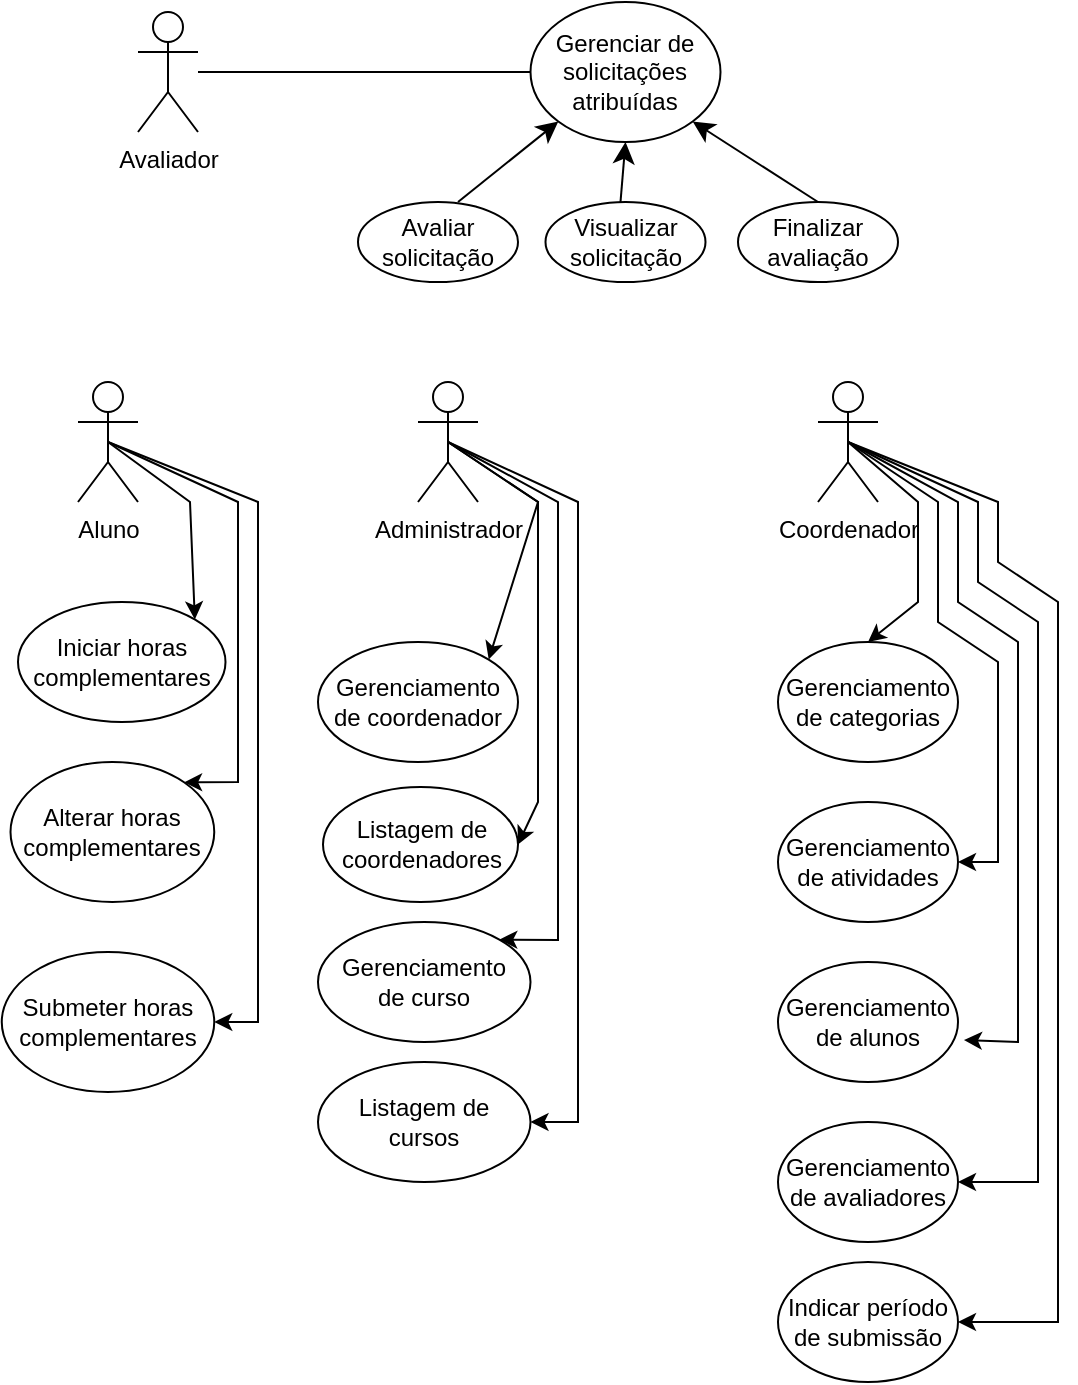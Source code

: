 <mxfile version="26.2.13">
  <diagram name="Página-1" id="lKEfuA6IKY5HmcUoQjAZ">
    <mxGraphModel dx="515" dy="595" grid="1" gridSize="10" guides="1" tooltips="1" connect="1" arrows="1" fold="1" page="1" pageScale="1" pageWidth="827" pageHeight="1169" math="0" shadow="0">
      <root>
        <mxCell id="0" />
        <mxCell id="1" parent="0" />
        <mxCell id="bWWshmXrRq2cFkP4rkLB-3" value="Aluno" style="shape=umlActor;verticalLabelPosition=bottom;verticalAlign=top;html=1;outlineConnect=0;" parent="1" vertex="1">
          <mxGeometry x="70" y="220" width="30" height="60" as="geometry" />
        </mxCell>
        <mxCell id="bWWshmXrRq2cFkP4rkLB-7" value="Administrador" style="shape=umlActor;verticalLabelPosition=bottom;verticalAlign=top;html=1;outlineConnect=0;" parent="1" vertex="1">
          <mxGeometry x="240" y="220" width="30" height="60" as="geometry" />
        </mxCell>
        <mxCell id="bWWshmXrRq2cFkP4rkLB-8" value="Coordenador" style="shape=umlActor;verticalLabelPosition=bottom;verticalAlign=top;html=1;outlineConnect=0;" parent="1" vertex="1">
          <mxGeometry x="440" y="220" width="30" height="60" as="geometry" />
        </mxCell>
        <mxCell id="bWWshmXrRq2cFkP4rkLB-11" value="Avaliador" style="shape=umlActor;verticalLabelPosition=bottom;verticalAlign=top;html=1;outlineConnect=0;" parent="1" vertex="1">
          <mxGeometry x="100" y="35" width="30" height="60" as="geometry" />
        </mxCell>
        <mxCell id="bWWshmXrRq2cFkP4rkLB-18" value="&lt;span style=&quot;background-color: transparent; color: light-dark(rgb(0, 0, 0), rgb(255, 255, 255));&quot;&gt;Gerenciamento&lt;/span&gt;&lt;div&gt;&lt;span style=&quot;background-color: transparent; color: light-dark(rgb(0, 0, 0), rgb(255, 255, 255));&quot;&gt;de curso&lt;/span&gt;&lt;/div&gt;" style="ellipse;whiteSpace=wrap;html=1;" parent="1" vertex="1">
          <mxGeometry x="190" y="490" width="106.25" height="60" as="geometry" />
        </mxCell>
        <mxCell id="bWWshmXrRq2cFkP4rkLB-19" value="&lt;span style=&quot;background-color: transparent; color: light-dark(rgb(0, 0, 0), rgb(255, 255, 255));&quot;&gt;Gerenciamento de coordenador&lt;/span&gt;" style="ellipse;whiteSpace=wrap;html=1;" parent="1" vertex="1">
          <mxGeometry x="190" y="350" width="100" height="60" as="geometry" />
        </mxCell>
        <mxCell id="bWWshmXrRq2cFkP4rkLB-20" value="" style="endArrow=classic;html=1;rounded=0;entryX=1;entryY=0;entryDx=0;entryDy=0;exitX=0.5;exitY=0.5;exitDx=0;exitDy=0;exitPerimeter=0;" parent="1" source="bWWshmXrRq2cFkP4rkLB-7" target="bWWshmXrRq2cFkP4rkLB-18" edge="1">
          <mxGeometry width="50" height="50" relative="1" as="geometry">
            <mxPoint x="390" y="420" as="sourcePoint" />
            <mxPoint x="440" y="370" as="targetPoint" />
            <Array as="points">
              <mxPoint x="310" y="280" />
              <mxPoint x="310" y="499" />
            </Array>
          </mxGeometry>
        </mxCell>
        <mxCell id="bWWshmXrRq2cFkP4rkLB-22" value="Gerenciamento de categorias" style="ellipse;whiteSpace=wrap;html=1;" parent="1" vertex="1">
          <mxGeometry x="420" y="350" width="90" height="60" as="geometry" />
        </mxCell>
        <mxCell id="bWWshmXrRq2cFkP4rkLB-23" value="Gerenciamento de atividades" style="ellipse;whiteSpace=wrap;html=1;" parent="1" vertex="1">
          <mxGeometry x="420" y="430" width="90" height="60" as="geometry" />
        </mxCell>
        <mxCell id="bWWshmXrRq2cFkP4rkLB-24" value="" style="endArrow=classic;html=1;rounded=0;exitX=0.5;exitY=0.5;exitDx=0;exitDy=0;exitPerimeter=0;entryX=1;entryY=0;entryDx=0;entryDy=0;" parent="1" source="bWWshmXrRq2cFkP4rkLB-7" target="bWWshmXrRq2cFkP4rkLB-19" edge="1">
          <mxGeometry width="50" height="50" relative="1" as="geometry">
            <mxPoint x="390" y="420" as="sourcePoint" />
            <mxPoint x="440" y="370" as="targetPoint" />
            <Array as="points">
              <mxPoint x="300" y="280" />
            </Array>
          </mxGeometry>
        </mxCell>
        <mxCell id="bWWshmXrRq2cFkP4rkLB-25" value="" style="endArrow=classic;html=1;rounded=0;exitX=0.5;exitY=0.5;exitDx=0;exitDy=0;exitPerimeter=0;entryX=0.5;entryY=0;entryDx=0;entryDy=0;" parent="1" source="bWWshmXrRq2cFkP4rkLB-8" target="bWWshmXrRq2cFkP4rkLB-22" edge="1">
          <mxGeometry width="50" height="50" relative="1" as="geometry">
            <mxPoint x="390" y="420" as="sourcePoint" />
            <mxPoint x="440" y="370" as="targetPoint" />
            <Array as="points">
              <mxPoint x="490" y="280" />
              <mxPoint x="490" y="330" />
            </Array>
          </mxGeometry>
        </mxCell>
        <mxCell id="bWWshmXrRq2cFkP4rkLB-26" value="" style="endArrow=classic;html=1;rounded=0;exitX=0.5;exitY=0.5;exitDx=0;exitDy=0;exitPerimeter=0;entryX=1;entryY=0.5;entryDx=0;entryDy=0;" parent="1" source="bWWshmXrRq2cFkP4rkLB-8" target="bWWshmXrRq2cFkP4rkLB-23" edge="1">
          <mxGeometry width="50" height="50" relative="1" as="geometry">
            <mxPoint x="390" y="420" as="sourcePoint" />
            <mxPoint x="520" y="370" as="targetPoint" />
            <Array as="points">
              <mxPoint x="500" y="280" />
              <mxPoint x="500" y="340" />
              <mxPoint x="530" y="360" />
              <mxPoint x="530" y="460" />
            </Array>
          </mxGeometry>
        </mxCell>
        <mxCell id="bWWshmXrRq2cFkP4rkLB-27" value="Gerenciamento de alunos" style="ellipse;whiteSpace=wrap;html=1;" parent="1" vertex="1">
          <mxGeometry x="420" y="510" width="90" height="60" as="geometry" />
        </mxCell>
        <mxCell id="bWWshmXrRq2cFkP4rkLB-28" value="" style="endArrow=classic;html=1;rounded=0;entryX=1.033;entryY=0.65;entryDx=0;entryDy=0;entryPerimeter=0;exitX=0.5;exitY=0.5;exitDx=0;exitDy=0;exitPerimeter=0;" parent="1" source="bWWshmXrRq2cFkP4rkLB-8" target="bWWshmXrRq2cFkP4rkLB-27" edge="1">
          <mxGeometry width="50" height="50" relative="1" as="geometry">
            <mxPoint x="390" y="420" as="sourcePoint" />
            <mxPoint x="440" y="370" as="targetPoint" />
            <Array as="points">
              <mxPoint x="510" y="280" />
              <mxPoint x="510" y="330" />
              <mxPoint x="540" y="350" />
              <mxPoint x="540" y="460" />
              <mxPoint x="540" y="550" />
            </Array>
          </mxGeometry>
        </mxCell>
        <mxCell id="bWWshmXrRq2cFkP4rkLB-29" value="Gerenciamento de avaliadores" style="ellipse;whiteSpace=wrap;html=1;" parent="1" vertex="1">
          <mxGeometry x="420" y="590" width="90" height="60" as="geometry" />
        </mxCell>
        <mxCell id="bWWshmXrRq2cFkP4rkLB-30" value="" style="endArrow=classic;html=1;rounded=0;entryX=1;entryY=0.5;entryDx=0;entryDy=0;exitX=0.5;exitY=0.5;exitDx=0;exitDy=0;exitPerimeter=0;" parent="1" source="bWWshmXrRq2cFkP4rkLB-8" target="bWWshmXrRq2cFkP4rkLB-29" edge="1">
          <mxGeometry width="50" height="50" relative="1" as="geometry">
            <mxPoint x="490" y="250" as="sourcePoint" />
            <mxPoint x="523" y="559" as="targetPoint" />
            <Array as="points">
              <mxPoint x="520" y="280" />
              <mxPoint x="520" y="320" />
              <mxPoint x="550" y="340" />
              <mxPoint x="550" y="470" />
              <mxPoint x="550" y="620" />
            </Array>
          </mxGeometry>
        </mxCell>
        <mxCell id="bWWshmXrRq2cFkP4rkLB-31" value="Indicar período de submissão" style="ellipse;whiteSpace=wrap;html=1;" parent="1" vertex="1">
          <mxGeometry x="420" y="660" width="90" height="60" as="geometry" />
        </mxCell>
        <mxCell id="bWWshmXrRq2cFkP4rkLB-32" value="" style="endArrow=classic;html=1;rounded=0;entryX=1;entryY=0.5;entryDx=0;entryDy=0;exitX=0.5;exitY=0.5;exitDx=0;exitDy=0;exitPerimeter=0;" parent="1" source="bWWshmXrRq2cFkP4rkLB-8" target="bWWshmXrRq2cFkP4rkLB-31" edge="1">
          <mxGeometry width="50" height="50" relative="1" as="geometry">
            <mxPoint x="465" y="260" as="sourcePoint" />
            <mxPoint x="520" y="630" as="targetPoint" />
            <Array as="points">
              <mxPoint x="530" y="280" />
              <mxPoint x="530" y="310" />
              <mxPoint x="560" y="330" />
              <mxPoint x="560" y="480" />
              <mxPoint x="560" y="690" />
            </Array>
          </mxGeometry>
        </mxCell>
        <mxCell id="bWWshmXrRq2cFkP4rkLB-33" value="Iniciar horas complementares" style="ellipse;whiteSpace=wrap;html=1;" parent="1" vertex="1">
          <mxGeometry x="40" y="330" width="103.75" height="60" as="geometry" />
        </mxCell>
        <mxCell id="bWWshmXrRq2cFkP4rkLB-34" value="" style="endArrow=classic;html=1;rounded=0;exitX=0.5;exitY=0.5;exitDx=0;exitDy=0;exitPerimeter=0;entryX=1;entryY=0;entryDx=0;entryDy=0;" parent="1" source="bWWshmXrRq2cFkP4rkLB-3" target="bWWshmXrRq2cFkP4rkLB-33" edge="1">
          <mxGeometry width="50" height="50" relative="1" as="geometry">
            <mxPoint x="390" y="420" as="sourcePoint" />
            <mxPoint x="440" y="370" as="targetPoint" />
            <Array as="points">
              <mxPoint x="126" y="280" />
            </Array>
          </mxGeometry>
        </mxCell>
        <mxCell id="bWWshmXrRq2cFkP4rkLB-35" value="Gerenciar de solicitações atribuídas" style="ellipse;whiteSpace=wrap;html=1;" parent="1" vertex="1">
          <mxGeometry x="296.25" y="30" width="95" height="70" as="geometry" />
        </mxCell>
        <mxCell id="uQtxAWWseBeDYJraRtTC-1" value="Alterar horas complementares" style="ellipse;whiteSpace=wrap;html=1;" parent="1" vertex="1">
          <mxGeometry x="36.25" y="410" width="101.88" height="70" as="geometry" />
        </mxCell>
        <mxCell id="uQtxAWWseBeDYJraRtTC-3" value="" style="endArrow=classic;html=1;rounded=0;exitX=0.5;exitY=0.5;exitDx=0;exitDy=0;exitPerimeter=0;entryX=1;entryY=0;entryDx=0;entryDy=0;" parent="1" source="bWWshmXrRq2cFkP4rkLB-3" target="uQtxAWWseBeDYJraRtTC-1" edge="1">
          <mxGeometry width="50" height="50" relative="1" as="geometry">
            <mxPoint x="146.25" y="410" as="sourcePoint" />
            <mxPoint x="196.25" y="360" as="targetPoint" />
            <Array as="points">
              <mxPoint x="150" y="280" />
              <mxPoint x="150" y="420" />
            </Array>
          </mxGeometry>
        </mxCell>
        <mxCell id="uQtxAWWseBeDYJraRtTC-7" value="Submeter horas complementares" style="ellipse;whiteSpace=wrap;html=1;" parent="1" vertex="1">
          <mxGeometry x="31.88" y="505" width="106.25" height="70" as="geometry" />
        </mxCell>
        <mxCell id="uQtxAWWseBeDYJraRtTC-8" value="" style="endArrow=classic;html=1;rounded=0;exitX=0.5;exitY=0.5;exitDx=0;exitDy=0;exitPerimeter=0;entryX=1;entryY=0.5;entryDx=0;entryDy=0;" parent="1" source="bWWshmXrRq2cFkP4rkLB-3" target="uQtxAWWseBeDYJraRtTC-7" edge="1">
          <mxGeometry width="50" height="50" relative="1" as="geometry">
            <mxPoint x="390" y="520" as="sourcePoint" />
            <mxPoint x="440" y="470" as="targetPoint" />
            <Array as="points">
              <mxPoint x="160" y="280" />
              <mxPoint x="160" y="540" />
            </Array>
          </mxGeometry>
        </mxCell>
        <mxCell id="uQtxAWWseBeDYJraRtTC-9" value="Listagem de coordenadores" style="ellipse;whiteSpace=wrap;html=1;" parent="1" vertex="1">
          <mxGeometry x="192.5" y="422.5" width="97.5" height="57.5" as="geometry" />
        </mxCell>
        <mxCell id="uQtxAWWseBeDYJraRtTC-10" value="" style="endArrow=classic;html=1;rounded=0;exitX=0.5;exitY=0.5;exitDx=0;exitDy=0;exitPerimeter=0;entryX=1;entryY=0.5;entryDx=0;entryDy=0;" parent="1" source="bWWshmXrRq2cFkP4rkLB-7" target="uQtxAWWseBeDYJraRtTC-9" edge="1">
          <mxGeometry width="50" height="50" relative="1" as="geometry">
            <mxPoint x="390" y="520" as="sourcePoint" />
            <mxPoint x="440" y="470" as="targetPoint" />
            <Array as="points">
              <mxPoint x="300" y="280" />
              <mxPoint x="300" y="430" />
            </Array>
          </mxGeometry>
        </mxCell>
        <mxCell id="uQtxAWWseBeDYJraRtTC-12" value="Listagem de cursos" style="ellipse;whiteSpace=wrap;html=1;" parent="1" vertex="1">
          <mxGeometry x="190" y="560" width="106.25" height="60" as="geometry" />
        </mxCell>
        <mxCell id="uQtxAWWseBeDYJraRtTC-13" value="" style="endArrow=classic;html=1;rounded=0;exitX=0.5;exitY=0.5;exitDx=0;exitDy=0;exitPerimeter=0;entryX=1;entryY=0.5;entryDx=0;entryDy=0;" parent="1" source="bWWshmXrRq2cFkP4rkLB-7" target="uQtxAWWseBeDYJraRtTC-12" edge="1">
          <mxGeometry width="50" height="50" relative="1" as="geometry">
            <mxPoint x="390" y="520" as="sourcePoint" />
            <mxPoint x="440" y="470" as="targetPoint" />
            <Array as="points">
              <mxPoint x="320" y="280" />
              <mxPoint x="320" y="590" />
            </Array>
          </mxGeometry>
        </mxCell>
        <mxCell id="OMD0r5iE2W1QHZaav-Kl-3" value="" style="endArrow=none;html=1;rounded=0;" parent="1" target="bWWshmXrRq2cFkP4rkLB-11" edge="1" source="bWWshmXrRq2cFkP4rkLB-35">
          <mxGeometry width="50" height="50" relative="1" as="geometry">
            <mxPoint x="290" y="65" as="sourcePoint" />
            <mxPoint x="150" y="71" as="targetPoint" />
            <Array as="points" />
          </mxGeometry>
        </mxCell>
        <mxCell id="CCGscqTeK3ZTNfMnBpyx-1" value="Avaliar solicitação" style="ellipse;whiteSpace=wrap;html=1;" vertex="1" parent="1">
          <mxGeometry x="210" y="130" width="80" height="40" as="geometry" />
        </mxCell>
        <mxCell id="CCGscqTeK3ZTNfMnBpyx-2" value="Visualizar solicitação" style="ellipse;whiteSpace=wrap;html=1;" vertex="1" parent="1">
          <mxGeometry x="303.75" y="130" width="80" height="40" as="geometry" />
        </mxCell>
        <mxCell id="CCGscqTeK3ZTNfMnBpyx-3" value="Finalizar avaliação" style="ellipse;whiteSpace=wrap;html=1;" vertex="1" parent="1">
          <mxGeometry x="400" y="130" width="80" height="40" as="geometry" />
        </mxCell>
        <mxCell id="CCGscqTeK3ZTNfMnBpyx-4" value="" style="endArrow=classic;html=1;rounded=0;fontSize=12;startSize=8;endSize=8;curved=1;entryX=0;entryY=1;entryDx=0;entryDy=0;" edge="1" parent="1" target="bWWshmXrRq2cFkP4rkLB-35">
          <mxGeometry width="50" height="50" relative="1" as="geometry">
            <mxPoint x="260" y="130" as="sourcePoint" />
            <mxPoint x="300" y="90" as="targetPoint" />
          </mxGeometry>
        </mxCell>
        <mxCell id="CCGscqTeK3ZTNfMnBpyx-5" value="" style="endArrow=classic;html=1;rounded=0;fontSize=12;startSize=8;endSize=8;curved=1;entryX=0.5;entryY=1;entryDx=0;entryDy=0;" edge="1" parent="1" target="bWWshmXrRq2cFkP4rkLB-35">
          <mxGeometry width="50" height="50" relative="1" as="geometry">
            <mxPoint x="341.25" y="130" as="sourcePoint" />
            <mxPoint x="391.25" y="80" as="targetPoint" />
          </mxGeometry>
        </mxCell>
        <mxCell id="CCGscqTeK3ZTNfMnBpyx-6" value="" style="endArrow=classic;html=1;rounded=0;fontSize=12;startSize=8;endSize=8;curved=1;entryX=1;entryY=1;entryDx=0;entryDy=0;" edge="1" parent="1" target="bWWshmXrRq2cFkP4rkLB-35">
          <mxGeometry width="50" height="50" relative="1" as="geometry">
            <mxPoint x="440" y="130" as="sourcePoint" />
            <mxPoint x="490" y="80" as="targetPoint" />
          </mxGeometry>
        </mxCell>
      </root>
    </mxGraphModel>
  </diagram>
</mxfile>
